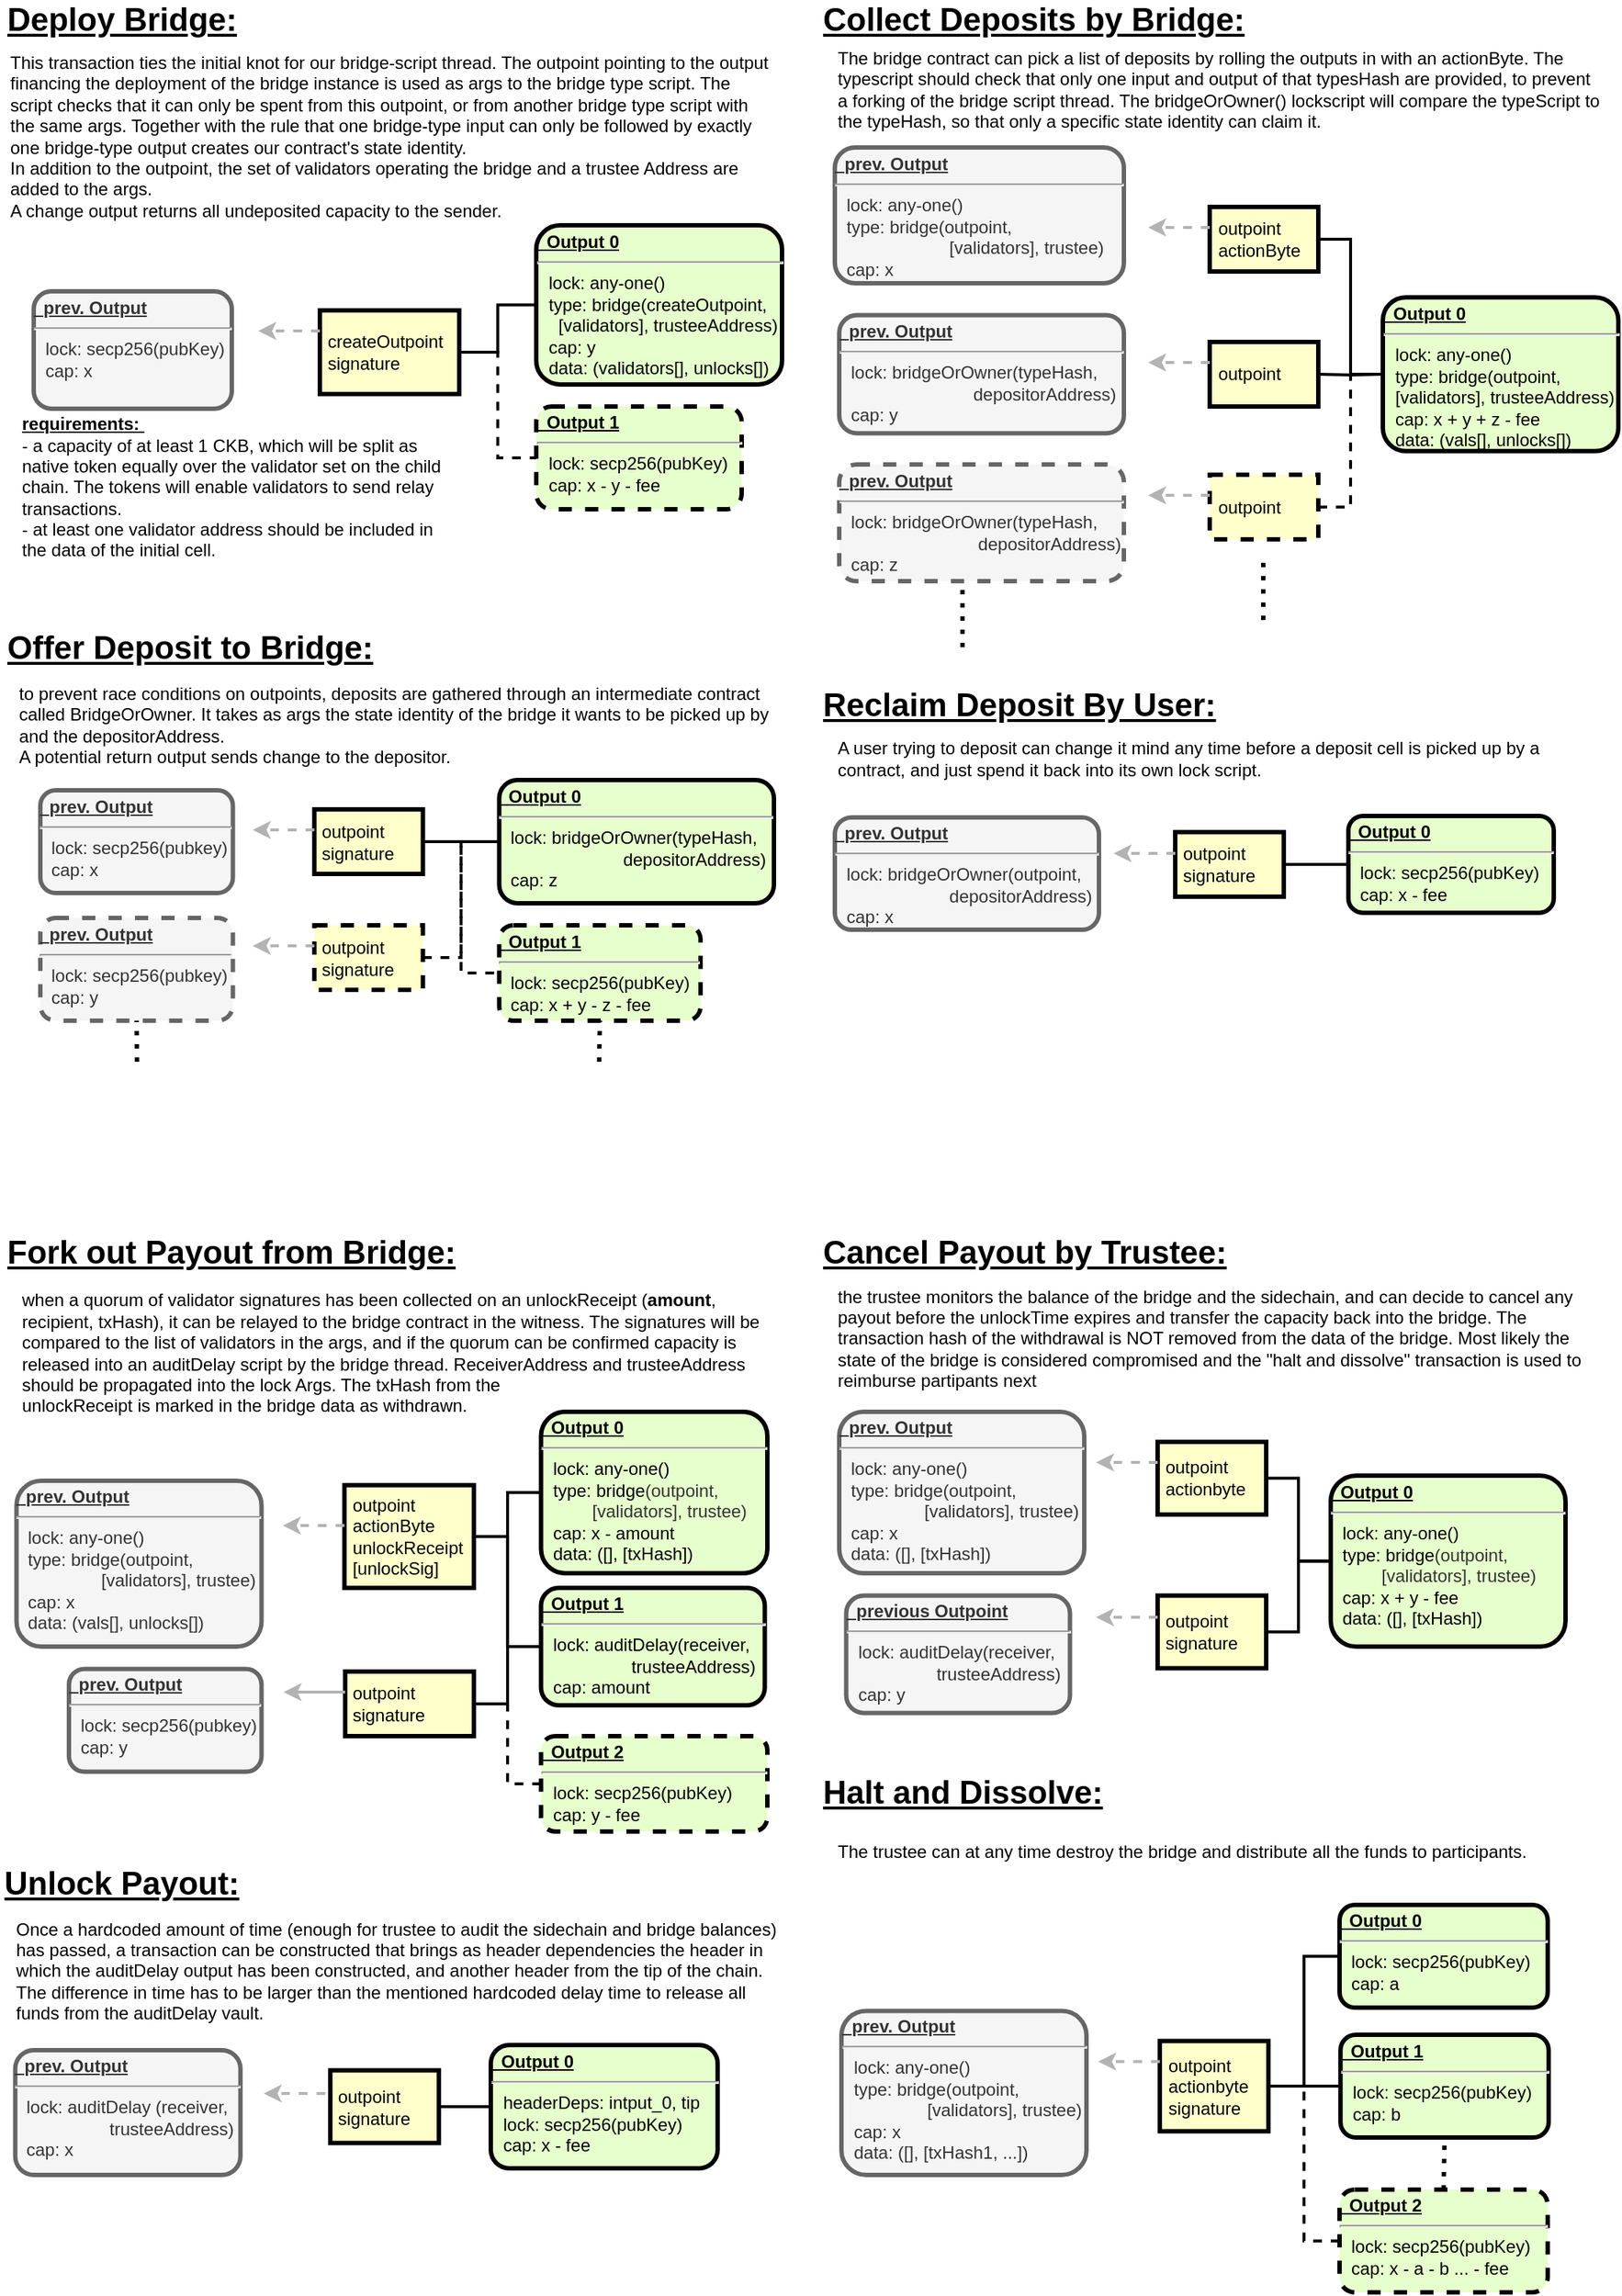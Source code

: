 <mxfile version="13.6.9" type="device"><diagram name="Page-1" id="c7558073-3199-34d8-9f00-42111426c3f3"><mxGraphModel dx="946" dy="562" grid="1" gridSize="10" guides="1" tooltips="1" connect="1" arrows="1" fold="1" page="1" pageScale="1" pageWidth="1169" pageHeight="827" background="#ffffff" math="0" shadow="0"><root><mxCell id="0"/><mxCell id="1" parent="0"/><mxCell id="2" value="&lt;p style=&quot;margin: 4px 0px 0px ; text-decoration: underline&quot;&gt;&lt;strong&gt;&amp;nbsp; Output 0&lt;br&gt;&lt;/strong&gt;&lt;/p&gt;&lt;hr&gt;&lt;p style=&quot;margin: 0px ; margin-left: 8px&quot;&gt;&lt;span style=&quot;font-weight: normal&quot;&gt;lock: any-one()&lt;br&gt;type: bridge(createOutpoint,&amp;nbsp;&lt;br&gt;&amp;nbsp; [validators], trusteeAddress)&lt;/span&gt;&lt;/p&gt;&lt;p style=&quot;margin: 0px ; margin-left: 8px&quot;&gt;&lt;span style=&quot;font-weight: normal&quot;&gt;cap: y&lt;br&gt;data: (validators[], unlocks[])&lt;/span&gt;&lt;/p&gt;" style="verticalAlign=middle;align=left;overflow=fill;fontSize=12;fontFamily=Helvetica;html=1;rounded=1;fontStyle=1;strokeWidth=3;fillColor=#E6FFCC" parent="1" vertex="1"><mxGeometry x="402.5" y="211.5" width="167.5" height="108.5" as="geometry"/></mxCell><mxCell id="3" value=" createOutpoint&#10; signature" style="whiteSpace=wrap;align=left;verticalAlign=middle;fontStyle=0;strokeWidth=3;fillColor=#FFFFCC" parent="1" vertex="1"><mxGeometry x="255" y="269.5" width="95" height="57" as="geometry"/></mxCell><mxCell id="6" value="&lt;p style=&quot;margin: 4px 0px 0px ; text-decoration: underline&quot;&gt;&lt;strong&gt;&amp;nbsp; prev. Output&lt;br&gt;&lt;/strong&gt;&lt;/p&gt;&lt;hr&gt;&lt;p style=&quot;margin: 0px ; margin-left: 8px&quot;&gt;&lt;span style=&quot;font-weight: normal&quot;&gt;lock: secp256(pubKey)&lt;br&gt;cap: x&lt;/span&gt;&lt;/p&gt;&lt;p style=&quot;margin: 0px ; margin-left: 8px&quot;&gt;&lt;br&gt;&lt;/p&gt;" style="verticalAlign=middle;align=left;overflow=fill;fontSize=12;fontFamily=Helvetica;html=1;rounded=1;fontStyle=1;strokeWidth=3;fillColor=#f5f5f5;strokeColor=#666666;fontColor=#333333;" parent="1" vertex="1"><mxGeometry x="60" y="256.5" width="135" height="80" as="geometry"/></mxCell><mxCell id="36" value="" style="edgeStyle=orthogonalEdgeStyle;strokeWidth=2;entryX=0;entryY=0.5;entryDx=0;entryDy=0;endArrow=none;endFill=0;rounded=0;exitX=1;exitY=0.5;exitDx=0;exitDy=0;" parent="1" source="3" target="2" edge="1"><mxGeometry width="100" height="100" relative="1" as="geometry"><mxPoint x="329" y="291.5" as="sourcePoint"/><mxPoint x="193" y="286.5" as="targetPoint"/></mxGeometry></mxCell><mxCell id="59" value="" style="edgeStyle=elbowEdgeStyle;elbow=horizontal;strokeWidth=2;exitX=0;exitY=0.5;exitDx=0;exitDy=0;dashed=1;strokeColor=#B3B3B3;" parent="1" edge="1"><mxGeometry width="100" height="100" relative="1" as="geometry"><mxPoint x="255" y="283.5" as="sourcePoint"/><mxPoint x="213" y="283.5" as="targetPoint"/><Array as="points"/></mxGeometry></mxCell><mxCell id="pe0Wf6HG9KtEQAq0Mvvo-97" value="&lt;p style=&quot;margin: 4px 0px 0px ; text-decoration: underline&quot;&gt;&lt;strong&gt;&amp;nbsp; Output 1&lt;br&gt;&lt;/strong&gt;&lt;/p&gt;&lt;hr&gt;&lt;p style=&quot;margin: 0px ; margin-left: 8px&quot;&gt;&lt;span style=&quot;font-weight: normal&quot;&gt;lock: secp256(pubKey)&lt;br&gt;cap: x - y - fee&lt;/span&gt;&lt;/p&gt;" style="verticalAlign=middle;align=left;overflow=fill;fontSize=12;fontFamily=Helvetica;html=1;rounded=1;fontStyle=1;strokeWidth=3;fillColor=#E6FFCC;dashed=1;" parent="1" vertex="1"><mxGeometry x="402.5" y="335" width="140" height="70" as="geometry"/></mxCell><mxCell id="pe0Wf6HG9KtEQAq0Mvvo-98" value="" style="edgeStyle=orthogonalEdgeStyle;strokeWidth=2;exitX=1;exitY=0.5;exitDx=0;exitDy=0;entryX=0;entryY=0.5;entryDx=0;entryDy=0;endArrow=none;endFill=0;rounded=0;dashed=1;" parent="1" source="3" target="pe0Wf6HG9KtEQAq0Mvvo-97" edge="1"><mxGeometry width="100" height="100" relative="1" as="geometry"><mxPoint x="323" y="246.5" as="sourcePoint"/><mxPoint x="396.5" y="261.5" as="targetPoint"/></mxGeometry></mxCell><mxCell id="pe0Wf6HG9KtEQAq0Mvvo-99" value="&lt;font style=&quot;font-size: 22px&quot;&gt;&lt;b&gt;&lt;u&gt;Deploy Bridge:&lt;/u&gt;&lt;/b&gt;&lt;/font&gt;" style="text;html=1;strokeColor=none;fillColor=none;align=left;verticalAlign=middle;whiteSpace=wrap;rounded=0;dashed=1;" parent="1" vertex="1"><mxGeometry x="40" y="61.5" width="256" height="20" as="geometry"/></mxCell><mxCell id="pe0Wf6HG9KtEQAq0Mvvo-100" value="&lt;p style=&quot;margin: 4px 0px 0px ; text-decoration: underline&quot;&gt;&lt;strong&gt;&amp;nbsp; Output 0&lt;br&gt;&lt;/strong&gt;&lt;/p&gt;&lt;hr&gt;&lt;p style=&quot;margin: 0px ; margin-left: 8px&quot;&gt;&lt;span style=&quot;font-weight: normal&quot;&gt;lock: bridgeOrOwner(typeHash,&lt;/span&gt;&lt;/p&gt;&lt;p style=&quot;margin: 0px ; margin-left: 8px&quot;&gt;&lt;span style=&quot;font-weight: normal&quot;&gt;&amp;nbsp; &amp;nbsp; &amp;nbsp; &amp;nbsp; &amp;nbsp; &amp;nbsp; &amp;nbsp; &amp;nbsp; &amp;nbsp; &amp;nbsp; &amp;nbsp; &amp;nbsp;&lt;/span&gt;&lt;span style=&quot;font-weight: 400&quot;&gt;depositorAddress&lt;/span&gt;&lt;span style=&quot;font-weight: normal&quot;&gt;)&lt;/span&gt;&lt;br&gt;&lt;span style=&quot;font-weight: normal&quot;&gt;cap: z&lt;/span&gt;&lt;/p&gt;" style="verticalAlign=middle;align=left;overflow=fill;fontSize=12;fontFamily=Helvetica;html=1;rounded=1;fontStyle=1;strokeWidth=3;fillColor=#E6FFCC" parent="1" vertex="1"><mxGeometry x="377.24" y="589.5" width="187.25" height="84" as="geometry"/></mxCell><mxCell id="pe0Wf6HG9KtEQAq0Mvvo-101" value=" outpoint&#10; signature" style="whiteSpace=wrap;align=left;verticalAlign=middle;fontStyle=0;strokeWidth=3;fillColor=#FFFFCC" parent="1" vertex="1"><mxGeometry x="251.25" y="609.5" width="74" height="44" as="geometry"/></mxCell><mxCell id="pe0Wf6HG9KtEQAq0Mvvo-102" value="&lt;p style=&quot;margin: 4px 0px 0px ; text-decoration: underline&quot;&gt;&lt;strong&gt;&amp;nbsp; prev. Output&lt;br&gt;&lt;/strong&gt;&lt;/p&gt;&lt;hr&gt;&lt;p style=&quot;margin: 0px ; margin-left: 8px&quot;&gt;&lt;span style=&quot;font-weight: normal&quot;&gt;lock: secp256(pubkey)&lt;br&gt;cap: x&lt;/span&gt;&lt;/p&gt;&lt;p style=&quot;margin: 0px ; margin-left: 8px&quot;&gt;&lt;br&gt;&lt;/p&gt;" style="verticalAlign=middle;align=left;overflow=fill;fontSize=12;fontFamily=Helvetica;html=1;rounded=1;fontStyle=1;strokeWidth=3;fillColor=#f5f5f5;strokeColor=#666666;fontColor=#333333;" parent="1" vertex="1"><mxGeometry x="64.49" y="596.5" width="131.25" height="70" as="geometry"/></mxCell><mxCell id="pe0Wf6HG9KtEQAq0Mvvo-103" value="" style="edgeStyle=orthogonalEdgeStyle;strokeWidth=2;entryX=0;entryY=0.5;entryDx=0;entryDy=0;endArrow=none;endFill=0;rounded=0;exitX=1;exitY=0.5;exitDx=0;exitDy=0;" parent="1" source="pe0Wf6HG9KtEQAq0Mvvo-101" target="pe0Wf6HG9KtEQAq0Mvvo-100" edge="1"><mxGeometry width="100" height="100" relative="1" as="geometry"><mxPoint x="325.25" y="666.5" as="sourcePoint"/><mxPoint x="189.25" y="661.5" as="targetPoint"/></mxGeometry></mxCell><mxCell id="pe0Wf6HG9KtEQAq0Mvvo-104" value="" style="edgeStyle=elbowEdgeStyle;elbow=horizontal;strokeWidth=2;exitX=0;exitY=0.5;exitDx=0;exitDy=0;dashed=1;strokeColor=#B3B3B3;" parent="1" edge="1"><mxGeometry width="100" height="100" relative="1" as="geometry"><mxPoint x="251.25" y="623.5" as="sourcePoint"/><mxPoint x="209.25" y="623.5" as="targetPoint"/><Array as="points"/></mxGeometry></mxCell><mxCell id="pe0Wf6HG9KtEQAq0Mvvo-105" value="&lt;p style=&quot;margin: 4px 0px 0px ; text-decoration: underline&quot;&gt;&lt;strong&gt;&amp;nbsp; Output 1&lt;br&gt;&lt;/strong&gt;&lt;/p&gt;&lt;hr&gt;&lt;p style=&quot;margin: 0px ; margin-left: 8px&quot;&gt;&lt;span style=&quot;font-weight: normal&quot;&gt;lock: secp256(pubKey)&lt;br&gt;cap: x + y - z - fee&lt;/span&gt;&lt;/p&gt;" style="verticalAlign=middle;align=left;overflow=fill;fontSize=12;fontFamily=Helvetica;html=1;rounded=1;fontStyle=1;strokeWidth=3;fillColor=#E6FFCC;dashed=1;" parent="1" vertex="1"><mxGeometry x="377.24" y="688.5" width="137.25" height="65" as="geometry"/></mxCell><mxCell id="pe0Wf6HG9KtEQAq0Mvvo-106" value="" style="edgeStyle=orthogonalEdgeStyle;strokeWidth=2;exitX=1;exitY=0.5;exitDx=0;exitDy=0;entryX=0;entryY=0.5;entryDx=0;entryDy=0;endArrow=none;endFill=0;rounded=0;dashed=1;" parent="1" source="pe0Wf6HG9KtEQAq0Mvvo-101" target="pe0Wf6HG9KtEQAq0Mvvo-105" edge="1"><mxGeometry width="100" height="100" relative="1" as="geometry"><mxPoint x="319.25" y="621.5" as="sourcePoint"/><mxPoint x="392.75" y="636.5" as="targetPoint"/></mxGeometry></mxCell><mxCell id="pe0Wf6HG9KtEQAq0Mvvo-107" value="&lt;font style=&quot;font-size: 22px&quot;&gt;&lt;b&gt;&lt;u&gt;Offer Deposit to Bridge:&lt;/u&gt;&lt;/b&gt;&lt;/font&gt;" style="text;html=1;strokeColor=none;fillColor=none;align=left;verticalAlign=middle;whiteSpace=wrap;rounded=0;dashed=1;" parent="1" vertex="1"><mxGeometry x="40" y="490" width="256.5" height="20" as="geometry"/></mxCell><mxCell id="pe0Wf6HG9KtEQAq0Mvvo-108" value="&lt;p style=&quot;margin: 4px 0px 0px ; text-decoration: underline&quot;&gt;&lt;strong&gt;&amp;nbsp; Output 0&lt;br&gt;&lt;/strong&gt;&lt;/p&gt;&lt;hr&gt;&lt;p style=&quot;margin: 0px ; margin-left: 8px&quot;&gt;&lt;span style=&quot;font-weight: 400&quot;&gt;lock: any-one()&lt;br&gt;&lt;/span&gt;&lt;span style=&quot;font-weight: normal&quot;&gt;type: bridge&lt;/span&gt;&lt;span style=&quot;font-weight: 400&quot;&gt;(outpoint, &lt;br&gt;[validators], trusteeAddress)&lt;/span&gt;&lt;span style=&quot;font-weight: normal&quot;&gt;&lt;br&gt;cap: x + y + z - fee&lt;br&gt;data: (vals[], unlocks[])&lt;/span&gt;&lt;/p&gt;" style="verticalAlign=middle;align=left;overflow=fill;fontSize=12;fontFamily=Helvetica;html=1;rounded=1;fontStyle=1;strokeWidth=3;fillColor=#E6FFCC" parent="1" vertex="1"><mxGeometry x="979.5" y="260.63" width="160.5" height="104.75" as="geometry"/></mxCell><mxCell id="pe0Wf6HG9KtEQAq0Mvvo-109" value=" outpoint" style="whiteSpace=wrap;align=left;verticalAlign=middle;fontStyle=0;strokeWidth=3;fillColor=#FFFFCC" parent="1" vertex="1"><mxGeometry x="861.5" y="291" width="74" height="44" as="geometry"/></mxCell><mxCell id="pe0Wf6HG9KtEQAq0Mvvo-110" value="&lt;p style=&quot;margin: 4px 0px 0px ; text-decoration: underline&quot;&gt;&lt;strong&gt;&amp;nbsp; prev. Output&lt;/strong&gt;&lt;strong&gt;&lt;br&gt;&lt;/strong&gt;&lt;/p&gt;&lt;hr&gt;&lt;p style=&quot;margin: 0px ; margin-left: 8px&quot;&gt;&lt;span style=&quot;font-weight: normal&quot;&gt;lock: bridgeOrOwner(typeHash, &lt;br&gt;&amp;nbsp; &amp;nbsp; &amp;nbsp; &amp;nbsp; &amp;nbsp; &amp;nbsp; &amp;nbsp; &amp;nbsp; &amp;nbsp; &amp;nbsp; &amp;nbsp; &amp;nbsp; &amp;nbsp;depositorAddress)&lt;br&gt;cap: y&lt;/span&gt;&lt;/p&gt;&lt;p style=&quot;margin: 0px ; margin-left: 8px&quot;&gt;&lt;br&gt;&lt;/p&gt;" style="verticalAlign=middle;align=left;overflow=fill;fontSize=12;fontFamily=Helvetica;html=1;rounded=1;fontStyle=1;strokeWidth=3;fillColor=#f5f5f5;strokeColor=#666666;fontColor=#333333;" parent="1" vertex="1"><mxGeometry x="609" y="272.75" width="194" height="80.5" as="geometry"/></mxCell><mxCell id="pe0Wf6HG9KtEQAq0Mvvo-111" value="" style="edgeStyle=orthogonalEdgeStyle;strokeWidth=2;entryX=0;entryY=0.5;entryDx=0;entryDy=0;endArrow=none;endFill=0;rounded=0;" parent="1" target="pe0Wf6HG9KtEQAq0Mvvo-108" edge="1"><mxGeometry width="100" height="100" relative="1" as="geometry"><mxPoint x="935.5" y="313" as="sourcePoint"/><mxPoint x="799.5" y="308" as="targetPoint"/></mxGeometry></mxCell><mxCell id="pe0Wf6HG9KtEQAq0Mvvo-112" value="" style="edgeStyle=elbowEdgeStyle;elbow=horizontal;strokeWidth=2;exitX=0;exitY=0.5;exitDx=0;exitDy=0;dashed=1;strokeColor=#B3B3B3;" parent="1" edge="1"><mxGeometry width="100" height="100" relative="1" as="geometry"><mxPoint x="861.5" y="305" as="sourcePoint"/><mxPoint x="819.5" y="305" as="targetPoint"/><Array as="points"/></mxGeometry></mxCell><mxCell id="pe0Wf6HG9KtEQAq0Mvvo-114" value="" style="edgeStyle=orthogonalEdgeStyle;strokeWidth=2;exitX=1;exitY=0.5;exitDx=0;exitDy=0;entryX=0;entryY=0.5;entryDx=0;entryDy=0;endArrow=none;endFill=0;rounded=0;dashed=1;" parent="1" source="pe0Wf6HG9KtEQAq0Mvvo-117" target="pe0Wf6HG9KtEQAq0Mvvo-108" edge="1"><mxGeometry width="100" height="100" relative="1" as="geometry"><mxPoint x="929.5" y="268" as="sourcePoint"/><mxPoint x="993" y="363" as="targetPoint"/></mxGeometry></mxCell><mxCell id="pe0Wf6HG9KtEQAq0Mvvo-115" value="&lt;font style=&quot;font-size: 22px&quot;&gt;&lt;b&gt;&lt;u&gt;Collect Deposits by Bridge:&lt;/u&gt;&lt;/b&gt;&lt;/font&gt;" style="text;html=1;strokeColor=none;fillColor=none;align=left;verticalAlign=middle;whiteSpace=wrap;rounded=0;dashed=1;" parent="1" vertex="1"><mxGeometry x="596" y="61.5" width="320" height="20" as="geometry"/></mxCell><mxCell id="pe0Wf6HG9KtEQAq0Mvvo-116" value="&lt;p style=&quot;margin: 4px 0px 0px ; text-decoration: underline&quot;&gt;&lt;strong&gt;&amp;nbsp; prev. Output&lt;br&gt;&lt;/strong&gt;&lt;/p&gt;&lt;hr&gt;&lt;p style=&quot;margin: 0px ; margin-left: 8px&quot;&gt;&lt;span style=&quot;font-weight: normal&quot;&gt;lock: bridgeOrOwner(typeHash,&lt;br&gt;&amp;nbsp; &amp;nbsp; &amp;nbsp; &amp;nbsp; &amp;nbsp; &amp;nbsp; &amp;nbsp; &amp;nbsp; &amp;nbsp; &amp;nbsp; &amp;nbsp; &amp;nbsp; &amp;nbsp; depositorAddress)&lt;br&gt;cap: z&lt;/span&gt;&lt;/p&gt;&lt;p style=&quot;margin: 0px ; margin-left: 8px&quot;&gt;&lt;br&gt;&lt;/p&gt;" style="verticalAlign=middle;align=left;overflow=fill;fontSize=12;fontFamily=Helvetica;html=1;rounded=1;fontStyle=1;strokeWidth=3;fillColor=#f5f5f5;strokeColor=#666666;fontColor=#333333;dashed=1;" parent="1" vertex="1"><mxGeometry x="609" y="374.5" width="194" height="79.5" as="geometry"/></mxCell><mxCell id="pe0Wf6HG9KtEQAq0Mvvo-117" value=" outpoint" style="whiteSpace=wrap;align=left;verticalAlign=middle;fontStyle=0;strokeWidth=3;fillColor=#FFFFCC;dashed=1;" parent="1" vertex="1"><mxGeometry x="861.5" y="381.5" width="74" height="44" as="geometry"/></mxCell><mxCell id="pe0Wf6HG9KtEQAq0Mvvo-118" value="" style="edgeStyle=elbowEdgeStyle;elbow=horizontal;strokeWidth=2;exitX=0;exitY=0.5;exitDx=0;exitDy=0;dashed=1;strokeColor=#B3B3B3;" parent="1" edge="1"><mxGeometry width="100" height="100" relative="1" as="geometry"><mxPoint x="861.5" y="395.5" as="sourcePoint"/><mxPoint x="819.5" y="395.5" as="targetPoint"/><Array as="points"/></mxGeometry></mxCell><mxCell id="pe0Wf6HG9KtEQAq0Mvvo-119" value="" style="endArrow=none;dashed=1;html=1;strokeColor=#000000;dashPattern=1 2;strokeWidth=3;" parent="1" edge="1"><mxGeometry width="50" height="50" relative="1" as="geometry"><mxPoint x="693" y="460" as="sourcePoint"/><mxPoint x="693" y="500" as="targetPoint"/></mxGeometry></mxCell><mxCell id="pe0Wf6HG9KtEQAq0Mvvo-120" value="" style="endArrow=none;dashed=1;html=1;strokeColor=#000000;dashPattern=1 2;strokeWidth=3;" parent="1" edge="1"><mxGeometry width="50" height="50" relative="1" as="geometry"><mxPoint x="898" y="441.5" as="sourcePoint"/><mxPoint x="898" y="481.5" as="targetPoint"/></mxGeometry></mxCell><mxCell id="pe0Wf6HG9KtEQAq0Mvvo-121" value="&lt;p style=&quot;margin: 4px 0px 0px ; text-decoration: underline&quot;&gt;&lt;strong&gt;&amp;nbsp; Output 0&lt;br&gt;&lt;/strong&gt;&lt;/p&gt;&lt;hr&gt;&lt;p style=&quot;margin: 0px ; margin-left: 8px&quot;&gt;&lt;span style=&quot;font-weight: 400&quot;&gt;lock: any-one()&lt;br&gt;&lt;/span&gt;&lt;span style=&quot;font-weight: normal&quot;&gt;type: bridge&lt;/span&gt;&lt;span style=&quot;color: rgb(51 , 51 , 51) ; font-weight: 400&quot;&gt;(outpoint,&lt;br&gt;&amp;nbsp; &amp;nbsp; &amp;nbsp; &amp;nbsp; [validators], trustee)&lt;/span&gt;&lt;span style=&quot;font-weight: normal&quot;&gt;&lt;br&gt;cap: x - amount&lt;br&gt;data: ([], [txHash])&lt;/span&gt;&lt;/p&gt;" style="verticalAlign=middle;align=left;overflow=fill;fontSize=12;fontFamily=Helvetica;html=1;rounded=1;fontStyle=1;strokeWidth=3;fillColor=#E6FFCC" parent="1" vertex="1"><mxGeometry x="405.75" y="1020" width="154.25" height="110" as="geometry"/></mxCell><mxCell id="pe0Wf6HG9KtEQAq0Mvvo-122" value=" outpoint&#10; actionByte&#10; unlockReceipt&#10; [unlockSig]" style="whiteSpace=wrap;align=left;verticalAlign=middle;fontStyle=0;strokeWidth=3;fillColor=#FFFFCC" parent="1" vertex="1"><mxGeometry x="271.75" y="1070" width="88.25" height="70" as="geometry"/></mxCell><mxCell id="pe0Wf6HG9KtEQAq0Mvvo-124" value="" style="edgeStyle=orthogonalEdgeStyle;strokeWidth=2;entryX=0;entryY=0.5;entryDx=0;entryDy=0;endArrow=none;endFill=0;rounded=0;exitX=1;exitY=0.5;exitDx=0;exitDy=0;" parent="1" source="kE3c7LtbKAelAo4H2OEU-123" target="pe0Wf6HG9KtEQAq0Mvvo-121" edge="1"><mxGeometry width="100" height="100" relative="1" as="geometry"><mxPoint x="361.75" y="1087.5" as="sourcePoint"/><mxPoint x="225.75" y="1082.5" as="targetPoint"/></mxGeometry></mxCell><mxCell id="pe0Wf6HG9KtEQAq0Mvvo-125" value="" style="edgeStyle=elbowEdgeStyle;elbow=horizontal;strokeWidth=2;exitX=0;exitY=0.5;exitDx=0;exitDy=0;dashed=1;strokeColor=#B3B3B3;" parent="1" edge="1"><mxGeometry width="100" height="100" relative="1" as="geometry"><mxPoint x="271.75" y="1097.5" as="sourcePoint"/><mxPoint x="229.75" y="1097.5" as="targetPoint"/><Array as="points"/></mxGeometry></mxCell><mxCell id="pe0Wf6HG9KtEQAq0Mvvo-126" value="" style="edgeStyle=orthogonalEdgeStyle;strokeWidth=2;exitX=0;exitY=0.5;exitDx=0;exitDy=0;entryX=1;entryY=0.5;entryDx=0;entryDy=0;endArrow=none;endFill=0;rounded=0;" parent="1" source="pe0Wf6HG9KtEQAq0Mvvo-133" target="pe0Wf6HG9KtEQAq0Mvvo-122" edge="1"><mxGeometry width="100" height="100" relative="1" as="geometry"><mxPoint x="361.75" y="1178" as="sourcePoint"/><mxPoint x="419.25" y="1137.5" as="targetPoint"/></mxGeometry></mxCell><mxCell id="pe0Wf6HG9KtEQAq0Mvvo-127" value="&lt;font style=&quot;font-size: 22px&quot;&gt;&lt;b&gt;&lt;u&gt;Fork out Payout from Bridge:&lt;/u&gt;&lt;/b&gt;&lt;/font&gt;" style="text;html=1;strokeColor=none;fillColor=none;align=left;verticalAlign=middle;whiteSpace=wrap;rounded=0;dashed=1;" parent="1" vertex="1"><mxGeometry x="40.0" y="902" width="316" height="20" as="geometry"/></mxCell><mxCell id="pe0Wf6HG9KtEQAq0Mvvo-133" value="&lt;p style=&quot;margin: 4px 0px 0px ; text-decoration: underline&quot;&gt;&lt;strong&gt;&amp;nbsp; Output 1&lt;br&gt;&lt;/strong&gt;&lt;/p&gt;&lt;hr&gt;&lt;p style=&quot;margin: 0px ; margin-left: 8px&quot;&gt;&lt;span style=&quot;font-weight: 400&quot;&gt;lock: auditDelay(receiver,&lt;br&gt;&amp;nbsp; &amp;nbsp; &amp;nbsp; &amp;nbsp; &amp;nbsp; &amp;nbsp; &amp;nbsp; &amp;nbsp; trusteeAddress)&lt;/span&gt;&lt;span style=&quot;font-weight: normal&quot;&gt;&lt;br&gt;cap: amount&lt;/span&gt;&lt;/p&gt;" style="verticalAlign=middle;align=left;overflow=fill;fontSize=12;fontFamily=Helvetica;html=1;rounded=1;fontStyle=1;strokeWidth=3;fillColor=#E6FFCC" parent="1" vertex="1"><mxGeometry x="405.75" y="1140" width="152.5" height="80" as="geometry"/></mxCell><mxCell id="pe0Wf6HG9KtEQAq0Mvvo-134" value="&lt;p style=&quot;margin: 4px 0px 0px ; text-decoration: underline&quot;&gt;&lt;strong&gt;&amp;nbsp; Output 0&lt;br&gt;&lt;/strong&gt;&lt;/p&gt;&lt;hr&gt;&lt;p style=&quot;margin: 0px ; margin-left: 8px&quot;&gt;&lt;span style=&quot;font-weight: 400&quot;&gt;lock: secp256(pubKey)&lt;/span&gt;&lt;span style=&quot;font-weight: normal&quot;&gt;&lt;br&gt;cap: x - fee&lt;/span&gt;&lt;/p&gt;" style="verticalAlign=middle;align=left;overflow=fill;fontSize=12;fontFamily=Helvetica;html=1;rounded=1;fontStyle=1;strokeWidth=3;fillColor=#E6FFCC" parent="1" vertex="1"><mxGeometry x="956" y="614" width="140" height="66" as="geometry"/></mxCell><mxCell id="pe0Wf6HG9KtEQAq0Mvvo-135" value=" outpoint&#10; signature" style="whiteSpace=wrap;align=left;verticalAlign=middle;fontStyle=0;strokeWidth=3;fillColor=#FFFFCC" parent="1" vertex="1"><mxGeometry x="838" y="625" width="74" height="44" as="geometry"/></mxCell><mxCell id="pe0Wf6HG9KtEQAq0Mvvo-136" value="&lt;p style=&quot;margin: 4px 0px 0px ; text-decoration: underline&quot;&gt;&lt;strong&gt;&amp;nbsp; prev. Output&lt;br&gt;&lt;/strong&gt;&lt;/p&gt;&lt;hr&gt;&lt;p style=&quot;margin: 0px ; margin-left: 8px&quot;&gt;&lt;span style=&quot;font-weight: normal&quot;&gt;lock: bridgeOrOwner(outpoint,&lt;/span&gt;&lt;/p&gt;&lt;p style=&quot;margin: 0px ; margin-left: 8px&quot;&gt;&lt;span style=&quot;font-weight: normal&quot;&gt;&amp;nbsp; &amp;nbsp; &amp;nbsp; &amp;nbsp; &amp;nbsp; &amp;nbsp; &amp;nbsp; &amp;nbsp; &amp;nbsp; &amp;nbsp; &amp;nbsp;depositorAddress)&lt;br&gt;cap: x&lt;/span&gt;&lt;/p&gt;&lt;p style=&quot;margin: 0px ; margin-left: 8px&quot;&gt;&lt;br&gt;&lt;/p&gt;" style="verticalAlign=middle;align=left;overflow=fill;fontSize=12;fontFamily=Helvetica;html=1;rounded=1;fontStyle=1;strokeWidth=3;fillColor=#f5f5f5;strokeColor=#666666;fontColor=#333333;" parent="1" vertex="1"><mxGeometry x="606" y="615" width="180" height="76.5" as="geometry"/></mxCell><mxCell id="pe0Wf6HG9KtEQAq0Mvvo-137" value="" style="edgeStyle=orthogonalEdgeStyle;strokeWidth=2;entryX=0;entryY=0.5;entryDx=0;entryDy=0;endArrow=none;endFill=0;rounded=0;exitX=1;exitY=0.5;exitDx=0;exitDy=0;" parent="1" source="pe0Wf6HG9KtEQAq0Mvvo-135" target="pe0Wf6HG9KtEQAq0Mvvo-134" edge="1"><mxGeometry width="100" height="100" relative="1" as="geometry"><mxPoint x="912" y="647.5" as="sourcePoint"/><mxPoint x="776" y="642.5" as="targetPoint"/></mxGeometry></mxCell><mxCell id="pe0Wf6HG9KtEQAq0Mvvo-138" value="" style="edgeStyle=elbowEdgeStyle;elbow=horizontal;strokeWidth=2;exitX=0;exitY=0.5;exitDx=0;exitDy=0;dashed=1;strokeColor=#B3B3B3;" parent="1" edge="1"><mxGeometry width="100" height="100" relative="1" as="geometry"><mxPoint x="838" y="639.5" as="sourcePoint"/><mxPoint x="796" y="639.5" as="targetPoint"/><Array as="points"/></mxGeometry></mxCell><mxCell id="pe0Wf6HG9KtEQAq0Mvvo-140" value="&lt;font style=&quot;font-size: 22px&quot;&gt;&lt;b&gt;&lt;u&gt;Reclaim Deposit By User:&lt;/u&gt;&lt;/b&gt;&lt;/font&gt;" style="text;html=1;strokeColor=none;fillColor=none;align=left;verticalAlign=middle;whiteSpace=wrap;rounded=0;dashed=1;" parent="1" vertex="1"><mxGeometry x="596" y="528.5" width="280" height="20" as="geometry"/></mxCell><mxCell id="pe0Wf6HG9KtEQAq0Mvvo-146" value="&lt;p style=&quot;margin: 4px 0px 0px ; text-decoration: underline&quot;&gt;&lt;strong&gt;&amp;nbsp; Output 0&lt;br&gt;&lt;/strong&gt;&lt;/p&gt;&lt;hr&gt;&lt;p style=&quot;margin: 0px ; margin-left: 8px&quot;&gt;&lt;span style=&quot;font-weight: 400&quot;&gt;headerDeps: intput_0, tip&lt;/span&gt;&lt;span style=&quot;font-weight: 400&quot;&gt;&lt;br&gt;lock: secp256(pubKey)&lt;/span&gt;&lt;span style=&quot;font-weight: normal&quot;&gt;&lt;br&gt;cap: x - fee&lt;/span&gt;&lt;/p&gt;" style="verticalAlign=middle;align=left;overflow=fill;fontSize=12;fontFamily=Helvetica;html=1;rounded=1;fontStyle=1;strokeWidth=3;fillColor=#E6FFCC" parent="1" vertex="1"><mxGeometry x="371.51" y="1451.5" width="154.62" height="84" as="geometry"/></mxCell><mxCell id="pe0Wf6HG9KtEQAq0Mvvo-147" value=" outpoint&#10; signature" style="whiteSpace=wrap;align=left;verticalAlign=middle;fontStyle=0;strokeWidth=3;fillColor=#FFFFCC" parent="1" vertex="1"><mxGeometry x="262.13" y="1468.75" width="74" height="49.5" as="geometry"/></mxCell><mxCell id="pe0Wf6HG9KtEQAq0Mvvo-148" value="&lt;p style=&quot;margin: 4px 0px 0px ; text-decoration: underline&quot;&gt;&lt;strong&gt;&amp;nbsp; prev. Output&lt;br&gt;&lt;/strong&gt;&lt;/p&gt;&lt;hr&gt;&lt;p style=&quot;margin: 0px ; margin-left: 8px&quot;&gt;&lt;span style=&quot;font-weight: normal&quot;&gt;lock: auditDelay (receiver, &lt;br&gt;&amp;nbsp; &amp;nbsp; &amp;nbsp; &amp;nbsp; &amp;nbsp; &amp;nbsp; &amp;nbsp; &amp;nbsp; &amp;nbsp;trusteeAddress)&lt;br&gt;cap: x&lt;/span&gt;&lt;/p&gt;&lt;p style=&quot;margin: 0px ; margin-left: 8px&quot;&gt;&lt;br&gt;&lt;/p&gt;" style="verticalAlign=middle;align=left;overflow=fill;fontSize=12;fontFamily=Helvetica;html=1;rounded=1;fontStyle=1;strokeWidth=3;fillColor=#f5f5f5;strokeColor=#666666;fontColor=#333333;" parent="1" vertex="1"><mxGeometry x="47.38" y="1455" width="153.5" height="85" as="geometry"/></mxCell><mxCell id="pe0Wf6HG9KtEQAq0Mvvo-149" value="" style="edgeStyle=orthogonalEdgeStyle;strokeWidth=2;entryX=0;entryY=0.5;entryDx=0;entryDy=0;endArrow=none;endFill=0;rounded=0;exitX=1;exitY=0.5;exitDx=0;exitDy=0;" parent="1" source="pe0Wf6HG9KtEQAq0Mvvo-147" target="pe0Wf6HG9KtEQAq0Mvvo-146" edge="1"><mxGeometry width="100" height="100" relative="1" as="geometry"><mxPoint x="332.76" y="1468.75" as="sourcePoint"/><mxPoint x="196.76" y="1463.75" as="targetPoint"/></mxGeometry></mxCell><mxCell id="pe0Wf6HG9KtEQAq0Mvvo-150" value="" style="edgeStyle=elbowEdgeStyle;elbow=horizontal;strokeWidth=2;exitX=0;exitY=0.5;exitDx=0;exitDy=0;dashed=1;strokeColor=#B3B3B3;" parent="1" edge="1"><mxGeometry width="100" height="100" relative="1" as="geometry"><mxPoint x="258.76" y="1484.5" as="sourcePoint"/><mxPoint x="216.76" y="1484.5" as="targetPoint"/><Array as="points"/></mxGeometry></mxCell><mxCell id="pe0Wf6HG9KtEQAq0Mvvo-152" value="&lt;font style=&quot;font-size: 22px&quot;&gt;&lt;b&gt;&lt;u&gt;Unlock Payout:&lt;/u&gt;&lt;/b&gt;&lt;/font&gt;" style="text;html=1;strokeColor=none;fillColor=none;align=left;verticalAlign=middle;whiteSpace=wrap;rounded=0;dashed=1;" parent="1" vertex="1"><mxGeometry x="37.5" y="1331.5" width="236.5" height="20" as="geometry"/></mxCell><mxCell id="kE3c7LtbKAelAo4H2OEU-60" value=" outpoint&#10; actionbyte" style="whiteSpace=wrap;align=left;verticalAlign=middle;fontStyle=0;strokeWidth=3;fillColor=#FFFFCC" parent="1" vertex="1"><mxGeometry x="826" y="1040.5" width="74" height="49.5" as="geometry"/></mxCell><mxCell id="kE3c7LtbKAelAo4H2OEU-62" value="" style="edgeStyle=orthogonalEdgeStyle;strokeWidth=2;entryX=0;entryY=0.5;entryDx=0;entryDy=0;endArrow=none;endFill=0;rounded=0;exitX=1;exitY=0.5;exitDx=0;exitDy=0;" parent="1" source="kE3c7LtbKAelAo4H2OEU-85" target="kE3c7LtbKAelAo4H2OEU-96" edge="1"><mxGeometry width="100" height="100" relative="1" as="geometry"><mxPoint x="900" y="1047.5" as="sourcePoint"/><mxPoint x="944" y="1065.25" as="targetPoint"/></mxGeometry></mxCell><mxCell id="kE3c7LtbKAelAo4H2OEU-63" value="" style="edgeStyle=elbowEdgeStyle;elbow=horizontal;strokeWidth=2;exitX=0;exitY=0.5;exitDx=0;exitDy=0;dashed=1;strokeColor=#B3B3B3;" parent="1" edge="1"><mxGeometry width="100" height="100" relative="1" as="geometry"><mxPoint x="826" y="1054.5" as="sourcePoint"/><mxPoint x="784" y="1054.5" as="targetPoint"/><Array as="points"/></mxGeometry></mxCell><mxCell id="kE3c7LtbKAelAo4H2OEU-64" value="" style="edgeStyle=orthogonalEdgeStyle;strokeWidth=2;exitX=0;exitY=0.5;exitDx=0;exitDy=0;entryX=1;entryY=0.5;entryDx=0;entryDy=0;endArrow=none;endFill=0;rounded=0;" parent="1" source="kE3c7LtbKAelAo4H2OEU-96" target="kE3c7LtbKAelAo4H2OEU-60" edge="1"><mxGeometry width="100" height="100" relative="1" as="geometry"><mxPoint x="944" y="1170" as="sourcePoint"/><mxPoint x="957.5" y="1097.5" as="targetPoint"/></mxGeometry></mxCell><mxCell id="kE3c7LtbKAelAo4H2OEU-65" value="&lt;font style=&quot;font-size: 22px&quot;&gt;&lt;b&gt;&lt;u&gt;Cancel Payout by Trustee:&lt;/u&gt;&lt;/b&gt;&lt;/font&gt;" style="text;html=1;strokeColor=none;fillColor=none;align=left;verticalAlign=middle;whiteSpace=wrap;rounded=0;dashed=1;" parent="1" vertex="1"><mxGeometry x="596" y="902" width="320" height="20" as="geometry"/></mxCell><mxCell id="kE3c7LtbKAelAo4H2OEU-76" value=" outpoint&#10; actionByte" style="whiteSpace=wrap;align=left;verticalAlign=middle;fontStyle=0;strokeWidth=3;fillColor=#FFFFCC" parent="1" vertex="1"><mxGeometry x="861.5" y="199" width="74" height="44" as="geometry"/></mxCell><mxCell id="kE3c7LtbKAelAo4H2OEU-77" value="&lt;p style=&quot;margin: 4px 0px 0px ; text-decoration: underline&quot;&gt;&lt;strong&gt;&amp;nbsp; prev. Output&lt;/strong&gt;&lt;strong&gt;&lt;br&gt;&lt;/strong&gt;&lt;/p&gt;&lt;hr&gt;&lt;p style=&quot;margin: 0px ; margin-left: 8px&quot;&gt;&lt;span style=&quot;font-weight: normal&quot;&gt;lock: any-one()&lt;br&gt;type: bridge(outpoint,&lt;br&gt;&amp;nbsp; &amp;nbsp; &amp;nbsp; &amp;nbsp; &amp;nbsp; &amp;nbsp; &amp;nbsp; &amp;nbsp; &amp;nbsp; &amp;nbsp; &amp;nbsp;[validators], trustee)&lt;br&gt;cap: x&lt;/span&gt;&lt;/p&gt;&lt;p style=&quot;margin: 0px ; margin-left: 8px&quot;&gt;&lt;br&gt;&lt;/p&gt;" style="verticalAlign=middle;align=left;overflow=fill;fontSize=12;fontFamily=Helvetica;html=1;rounded=1;fontStyle=1;strokeWidth=3;fillColor=#f5f5f5;strokeColor=#666666;fontColor=#333333;" parent="1" vertex="1"><mxGeometry x="606" y="158.5" width="197" height="92.5" as="geometry"/></mxCell><mxCell id="kE3c7LtbKAelAo4H2OEU-78" value="" style="edgeStyle=elbowEdgeStyle;elbow=horizontal;strokeWidth=2;exitX=0;exitY=0.5;exitDx=0;exitDy=0;dashed=1;strokeColor=#B3B3B3;" parent="1" edge="1"><mxGeometry width="100" height="100" relative="1" as="geometry"><mxPoint x="861.5" y="213" as="sourcePoint"/><mxPoint x="819.5" y="213" as="targetPoint"/><Array as="points"/></mxGeometry></mxCell><mxCell id="kE3c7LtbKAelAo4H2OEU-79" value="" style="edgeStyle=orthogonalEdgeStyle;strokeWidth=2;entryX=0;entryY=0.5;entryDx=0;entryDy=0;endArrow=none;endFill=0;rounded=0;exitX=1;exitY=0.5;exitDx=0;exitDy=0;" parent="1" source="kE3c7LtbKAelAo4H2OEU-76" target="pe0Wf6HG9KtEQAq0Mvvo-108" edge="1"><mxGeometry width="100" height="100" relative="1" as="geometry"><mxPoint x="945.5" y="323" as="sourcePoint"/><mxPoint x="989.5" y="365.5" as="targetPoint"/></mxGeometry></mxCell><mxCell id="kE3c7LtbKAelAo4H2OEU-82" value="&lt;p style=&quot;margin: 4px 0px 0px ; text-decoration: underline&quot;&gt;&lt;strong&gt;&amp;nbsp; prev. Output&lt;/strong&gt;&lt;strong&gt;&lt;br&gt;&lt;/strong&gt;&lt;/p&gt;&lt;hr&gt;&lt;p style=&quot;margin: 0px ; margin-left: 8px&quot;&gt;&lt;span style=&quot;font-weight: normal&quot;&gt;lock: any-one()&lt;br&gt;type: bridge(outpoint, &lt;br&gt;&amp;nbsp; &amp;nbsp; &amp;nbsp; &amp;nbsp; &amp;nbsp; &amp;nbsp; &amp;nbsp; &amp;nbsp;[validators], trustee)&lt;br&gt;cap: x&lt;br&gt;data: (vals[], unlocks[])&lt;/span&gt;&lt;/p&gt;&lt;p style=&quot;margin: 0px ; margin-left: 8px&quot;&gt;&lt;br&gt;&lt;/p&gt;" style="verticalAlign=middle;align=left;overflow=fill;fontSize=12;fontFamily=Helvetica;html=1;rounded=1;fontStyle=1;strokeWidth=3;fillColor=#f5f5f5;strokeColor=#666666;fontColor=#333333;" parent="1" vertex="1"><mxGeometry x="48.25" y="1067" width="167" height="113" as="geometry"/></mxCell><mxCell id="kE3c7LtbKAelAo4H2OEU-83" value="&lt;p style=&quot;margin: 4px 0px 0px ; text-decoration: underline&quot;&gt;&lt;strong&gt;&amp;nbsp; prev. Output&lt;/strong&gt;&lt;strong&gt;&lt;br&gt;&lt;/strong&gt;&lt;/p&gt;&lt;hr&gt;&lt;p style=&quot;margin: 0px ; margin-left: 8px&quot;&gt;&lt;span style=&quot;font-weight: normal&quot;&gt;lock: any-one()&lt;br&gt;type: bridge(outpoint, &lt;br&gt;&amp;nbsp; &amp;nbsp; &amp;nbsp; &amp;nbsp; &amp;nbsp; &amp;nbsp; &amp;nbsp; &amp;nbsp;[validators], trustee)&lt;br&gt;cap: x&lt;/span&gt;&lt;/p&gt;&lt;p style=&quot;margin: 0px ; margin-left: 8px&quot;&gt;&lt;span style=&quot;font-weight: normal&quot;&gt;data: ([], [txHash])&lt;/span&gt;&lt;/p&gt;" style="verticalAlign=middle;align=left;overflow=fill;fontSize=12;fontFamily=Helvetica;html=1;rounded=1;fontStyle=1;strokeWidth=3;fillColor=#f5f5f5;strokeColor=#666666;fontColor=#333333;" parent="1" vertex="1"><mxGeometry x="609" y="1020" width="167" height="110" as="geometry"/></mxCell><mxCell id="kE3c7LtbKAelAo4H2OEU-84" value="&lt;p style=&quot;margin: 4px 0px 0px ; text-decoration: underline&quot;&gt;&lt;strong&gt;&amp;nbsp; previous Outpoint&lt;br&gt;&lt;/strong&gt;&lt;/p&gt;&lt;hr&gt;&lt;p style=&quot;margin: 0px ; margin-left: 8px&quot;&gt;&lt;span style=&quot;font-weight: 400&quot;&gt;lock: auditDelay(receiver,&lt;br&gt;&amp;nbsp; &amp;nbsp; &amp;nbsp; &amp;nbsp; &amp;nbsp; &amp;nbsp; &amp;nbsp; &amp;nbsp; trusteeAddress)&lt;/span&gt;&lt;span style=&quot;font-weight: normal&quot;&gt;&lt;br&gt;cap: y&lt;/span&gt;&lt;/p&gt;" style="verticalAlign=middle;align=left;overflow=fill;fontSize=12;fontFamily=Helvetica;html=1;rounded=1;fontStyle=1;strokeWidth=3;fillColor=#f5f5f5;strokeColor=#666666;fontColor=#333333;" parent="1" vertex="1"><mxGeometry x="613.75" y="1145.25" width="152.5" height="80" as="geometry"/></mxCell><mxCell id="kE3c7LtbKAelAo4H2OEU-85" value=" outpoint&#10; signature" style="whiteSpace=wrap;align=left;verticalAlign=middle;fontStyle=0;strokeWidth=3;fillColor=#FFFFCC" parent="1" vertex="1"><mxGeometry x="826" y="1145.25" width="74" height="49.5" as="geometry"/></mxCell><mxCell id="kE3c7LtbKAelAo4H2OEU-86" value="" style="edgeStyle=elbowEdgeStyle;elbow=horizontal;strokeWidth=2;exitX=0;exitY=0.5;exitDx=0;exitDy=0;dashed=1;strokeColor=#B3B3B3;" parent="1" edge="1"><mxGeometry width="100" height="100" relative="1" as="geometry"><mxPoint x="826" y="1160" as="sourcePoint"/><mxPoint x="784" y="1160" as="targetPoint"/><Array as="points"/></mxGeometry></mxCell><mxCell id="kE3c7LtbKAelAo4H2OEU-88" value="The bridge contract can pick a list of deposits by rolling the outputs in with an actionByte. The typescript should check that only one input and output of that typesHash are provided, to prevent a forking of the bridge script thread. The bridgeOrOwner() lockscript will compare the typeScript to the typeHash, so that only a specific state identity can claim it." style="text;html=1;strokeColor=none;fillColor=none;align=left;verticalAlign=middle;whiteSpace=wrap;rounded=0;" parent="1" vertex="1"><mxGeometry x="606" y="98.5" width="521.75" height="40" as="geometry"/></mxCell><mxCell id="kE3c7LtbKAelAo4H2OEU-89" value="This transaction ties the initial knot for our bridge-script thread. The outpoint pointing to the output financing the deployment of the bridge instance is used as args to the bridge type script. The script checks that it can only be spent from this outpoint, or from another bridge type script with the same args. Together with the rule that one bridge-type input can only be followed by exactly one bridge-type output creates our contract's state identity.&lt;br&gt;In addition to the outpoint, the set of validators operating the bridge and a trustee Address are added to the args.&lt;br&gt;A change output returns all undeposited capacity to the sender." style="text;html=1;strokeColor=none;fillColor=none;align=left;verticalAlign=middle;whiteSpace=wrap;rounded=0;" parent="1" vertex="1"><mxGeometry x="41.63" y="91.5" width="521.75" height="118.5" as="geometry"/></mxCell><mxCell id="kE3c7LtbKAelAo4H2OEU-92" value="to prevent race conditions on outpoints, deposits are gathered through an intermediate contract called BridgeOrOwner. It takes as args the state identity of the bridge it wants to be picked up by and the depositorAddress.&lt;br&gt;A potential return output sends change to the depositor." style="text;html=1;strokeColor=none;fillColor=none;align=left;verticalAlign=middle;whiteSpace=wrap;rounded=0;" parent="1" vertex="1"><mxGeometry x="48.25" y="521.5" width="521.75" height="60" as="geometry"/></mxCell><mxCell id="kE3c7LtbKAelAo4H2OEU-93" value="A user trying to deposit can change it mind any time before a deposit cell is picked up by a contract, and just spend it back into its own lock script.&amp;nbsp;" style="text;html=1;strokeColor=none;fillColor=none;align=left;verticalAlign=middle;whiteSpace=wrap;rounded=0;" parent="1" vertex="1"><mxGeometry x="606" y="553" width="521.75" height="43.5" as="geometry"/></mxCell><mxCell id="kE3c7LtbKAelAo4H2OEU-94" value="when a quorum of validator signatures has been collected on an unlockReceipt (&lt;b&gt;amount&lt;/b&gt;, recipient, txHash), it can be relayed to the bridge contract in the witness. The signatures will be compared to the list of validators in the args, and if the quorum can be confirmed capacity is released into an auditDelay script by the bridge thread. ReceiverAddress and&amp;nbsp;trusteeAddress should be propagated into the lock Args. The txHash from the&lt;br&gt;unlockReceipt is marked in the bridge data as withdrawn." style="text;html=1;strokeColor=none;fillColor=none;align=left;verticalAlign=middle;whiteSpace=wrap;rounded=0;" parent="1" vertex="1"><mxGeometry x="49.88" y="930.5" width="521.75" height="99.5" as="geometry"/></mxCell><mxCell id="kE3c7LtbKAelAo4H2OEU-95" value="Once a hardcoded amount of time (enough for trustee to audit the sidechain and bridge balances) has passed, a transaction can be constructed that brings as header dependencies the header in which the auditDelay output has been constructed, and another header from the tip of the chain. The difference in time has to be larger than the mentioned hardcoded delay time to release all funds from the auditDelay vault." style="text;html=1;strokeColor=none;fillColor=none;align=left;verticalAlign=middle;whiteSpace=wrap;rounded=0;" parent="1" vertex="1"><mxGeometry x="45.75" y="1360" width="521.75" height="81.5" as="geometry"/></mxCell><mxCell id="kE3c7LtbKAelAo4H2OEU-96" value="&lt;p style=&quot;margin: 4px 0px 0px ; text-decoration: underline&quot;&gt;&lt;strong&gt;&amp;nbsp; Output 0&lt;br&gt;&lt;/strong&gt;&lt;/p&gt;&lt;hr&gt;&lt;p style=&quot;margin: 0px ; margin-left: 8px&quot;&gt;&lt;span style=&quot;font-weight: 400&quot;&gt;lock: any-one()&lt;br&gt;&lt;/span&gt;&lt;span style=&quot;font-weight: normal&quot;&gt;type: bridge&lt;/span&gt;&lt;span style=&quot;color: rgb(51 , 51 , 51) ; font-weight: 400&quot;&gt;(outpoint,&lt;br&gt;&amp;nbsp; &amp;nbsp; &amp;nbsp; &amp;nbsp; [validators], trustee)&lt;/span&gt;&lt;span style=&quot;font-weight: normal&quot;&gt;&lt;br&gt;cap: x + y - fee&lt;br&gt;data: ([], [txHash])&lt;/span&gt;&lt;/p&gt;" style="verticalAlign=middle;align=left;overflow=fill;fontSize=12;fontFamily=Helvetica;html=1;rounded=1;fontStyle=1;strokeWidth=3;fillColor=#E6FFCC" parent="1" vertex="1"><mxGeometry x="944" y="1063.5" width="160" height="116.5" as="geometry"/></mxCell><mxCell id="kE3c7LtbKAelAo4H2OEU-97" value="the trustee monitors the balance of the bridge and the sidechain, and can decide to cancel any payout before the unlockTime expires and transfer the capacity back into the bridge. The transaction hash of the withdrawal is NOT removed from the data of the bridge. Most likely the state of the bridge is considered compromised and the &quot;halt and dissolve&quot; transaction is used to reimburse partipants next" style="text;html=1;strokeColor=none;fillColor=none;align=left;verticalAlign=middle;whiteSpace=wrap;rounded=0;" parent="1" vertex="1"><mxGeometry x="606" y="930.5" width="521.75" height="79.5" as="geometry"/></mxCell><mxCell id="kE3c7LtbKAelAo4H2OEU-98" value=" outpoint&#10; actionbyte&#10; signature" style="whiteSpace=wrap;align=left;verticalAlign=middle;fontStyle=0;strokeWidth=3;fillColor=#FFFFCC" parent="1" vertex="1"><mxGeometry x="827.5" y="1448.75" width="74" height="61.5" as="geometry"/></mxCell><mxCell id="kE3c7LtbKAelAo4H2OEU-100" value="" style="edgeStyle=elbowEdgeStyle;elbow=horizontal;strokeWidth=2;exitX=0;exitY=0.5;exitDx=0;exitDy=0;dashed=1;strokeColor=#B3B3B3;" parent="1" edge="1"><mxGeometry width="100" height="100" relative="1" as="geometry"><mxPoint x="827.5" y="1462.75" as="sourcePoint"/><mxPoint x="785.5" y="1462.75" as="targetPoint"/><Array as="points"/></mxGeometry></mxCell><mxCell id="kE3c7LtbKAelAo4H2OEU-101" value="" style="edgeStyle=orthogonalEdgeStyle;strokeWidth=2;exitX=0;exitY=0.5;exitDx=0;exitDy=0;entryX=1;entryY=0.5;entryDx=0;entryDy=0;endArrow=none;endFill=0;rounded=0;" parent="1" source="kE3c7LtbKAelAo4H2OEU-109" target="kE3c7LtbKAelAo4H2OEU-98" edge="1"><mxGeometry width="100" height="100" relative="1" as="geometry"><mxPoint x="950" y="1440.25" as="sourcePoint"/><mxPoint x="963.5" y="1425.5" as="targetPoint"/></mxGeometry></mxCell><mxCell id="kE3c7LtbKAelAo4H2OEU-102" value="&lt;font style=&quot;font-size: 22px&quot;&gt;&lt;b&gt;&lt;u&gt;Halt and Dissolve:&lt;/u&gt;&lt;/b&gt;&lt;/font&gt;" style="text;html=1;strokeColor=none;fillColor=none;align=left;verticalAlign=middle;whiteSpace=wrap;rounded=0;dashed=1;" parent="1" vertex="1"><mxGeometry x="596" y="1270" width="320" height="20" as="geometry"/></mxCell><mxCell id="kE3c7LtbKAelAo4H2OEU-103" value="&lt;p style=&quot;margin: 4px 0px 0px ; text-decoration: underline&quot;&gt;&lt;strong&gt;&amp;nbsp; prev. Output&lt;/strong&gt;&lt;strong&gt;&lt;br&gt;&lt;/strong&gt;&lt;/p&gt;&lt;hr&gt;&lt;p style=&quot;margin: 0px ; margin-left: 8px&quot;&gt;&lt;span style=&quot;font-weight: normal&quot;&gt;lock: any-one()&lt;br&gt;type: bridge(outpoint, &lt;br&gt;&amp;nbsp; &amp;nbsp; &amp;nbsp; &amp;nbsp; &amp;nbsp; &amp;nbsp; &amp;nbsp; &amp;nbsp;[validators], trustee)&lt;br&gt;cap: x&lt;/span&gt;&lt;/p&gt;&lt;p style=&quot;margin: 0px ; margin-left: 8px&quot;&gt;&lt;span style=&quot;font-weight: normal&quot;&gt;data: ([], [txHash1, ...])&lt;/span&gt;&lt;/p&gt;" style="verticalAlign=middle;align=left;overflow=fill;fontSize=12;fontFamily=Helvetica;html=1;rounded=1;fontStyle=1;strokeWidth=3;fillColor=#f5f5f5;strokeColor=#666666;fontColor=#333333;" parent="1" vertex="1"><mxGeometry x="610.5" y="1428.25" width="167" height="111.75" as="geometry"/></mxCell><mxCell id="kE3c7LtbKAelAo4H2OEU-108" value="The trustee can at any time destroy the bridge and distribute all the funds to participants." style="text;html=1;strokeColor=none;fillColor=none;align=left;verticalAlign=middle;whiteSpace=wrap;rounded=0;" parent="1" vertex="1"><mxGeometry x="606" y="1298.5" width="521.75" height="43.5" as="geometry"/></mxCell><mxCell id="kE3c7LtbKAelAo4H2OEU-109" value="&lt;p style=&quot;margin: 4px 0px 0px ; text-decoration: underline&quot;&gt;&lt;strong&gt;&amp;nbsp; Output 0&lt;br&gt;&lt;/strong&gt;&lt;/p&gt;&lt;hr&gt;&lt;p style=&quot;margin: 0px ; margin-left: 8px&quot;&gt;&lt;span style=&quot;font-weight: 400&quot;&gt;lock: secp256(pubKey)&lt;/span&gt;&lt;span style=&quot;font-weight: normal&quot;&gt;&lt;br&gt;cap: a&lt;/span&gt;&lt;/p&gt;" style="verticalAlign=middle;align=left;overflow=fill;fontSize=12;fontFamily=Helvetica;html=1;rounded=1;fontStyle=1;strokeWidth=3;fillColor=#E6FFCC" parent="1" vertex="1"><mxGeometry x="950" y="1356" width="141.87" height="70" as="geometry"/></mxCell><mxCell id="kE3c7LtbKAelAo4H2OEU-110" value="&lt;p style=&quot;margin: 4px 0px 0px ; text-decoration: underline&quot;&gt;&lt;strong&gt;&amp;nbsp; Output 1&lt;br&gt;&lt;/strong&gt;&lt;/p&gt;&lt;hr&gt;&lt;p style=&quot;margin: 0px ; margin-left: 8px&quot;&gt;&lt;span style=&quot;font-weight: 400&quot;&gt;lock: secp256(pubKey)&lt;/span&gt;&lt;span style=&quot;font-weight: normal&quot;&gt;&lt;br&gt;cap: b&lt;/span&gt;&lt;/p&gt;" style="verticalAlign=middle;align=left;overflow=fill;fontSize=12;fontFamily=Helvetica;html=1;rounded=1;fontStyle=1;strokeWidth=3;fillColor=#E6FFCC" parent="1" vertex="1"><mxGeometry x="950.63" y="1444.5" width="141.87" height="70" as="geometry"/></mxCell><mxCell id="kE3c7LtbKAelAo4H2OEU-111" value="&lt;p style=&quot;margin: 4px 0px 0px ; text-decoration: underline&quot;&gt;&lt;strong&gt;&amp;nbsp; Output 2&lt;br&gt;&lt;/strong&gt;&lt;/p&gt;&lt;hr&gt;&lt;p style=&quot;margin: 0px ; margin-left: 8px&quot;&gt;&lt;span style=&quot;font-weight: 400&quot;&gt;lock: secp256(pubKey)&lt;/span&gt;&lt;span style=&quot;font-weight: normal&quot;&gt;&lt;br&gt;cap: x - a - b ... - fee&lt;/span&gt;&lt;/p&gt;" style="verticalAlign=middle;align=left;overflow=fill;fontSize=12;fontFamily=Helvetica;html=1;rounded=1;fontStyle=1;strokeWidth=3;fillColor=#E6FFCC;dashed=1;" parent="1" vertex="1"><mxGeometry x="950" y="1550" width="141.87" height="70" as="geometry"/></mxCell><mxCell id="kE3c7LtbKAelAo4H2OEU-112" value="" style="edgeStyle=orthogonalEdgeStyle;strokeWidth=2;exitX=0;exitY=0.5;exitDx=0;exitDy=0;endArrow=none;endFill=0;rounded=0;entryX=1;entryY=0.5;entryDx=0;entryDy=0;" parent="1" source="kE3c7LtbKAelAo4H2OEU-110" target="kE3c7LtbKAelAo4H2OEU-98" edge="1"><mxGeometry width="100" height="100" relative="1" as="geometry"><mxPoint x="960" y="1450.25" as="sourcePoint"/><mxPoint x="900" y="1480" as="targetPoint"/></mxGeometry></mxCell><mxCell id="kE3c7LtbKAelAo4H2OEU-113" value="" style="edgeStyle=orthogonalEdgeStyle;strokeWidth=2;exitX=0;exitY=0.5;exitDx=0;exitDy=0;entryX=1;entryY=0.5;entryDx=0;entryDy=0;endArrow=none;endFill=0;rounded=0;dashed=1;" parent="1" source="kE3c7LtbKAelAo4H2OEU-111" target="kE3c7LtbKAelAo4H2OEU-98" edge="1"><mxGeometry width="100" height="100" relative="1" as="geometry"><mxPoint x="960" y="1393.5" as="sourcePoint"/><mxPoint x="911.5" y="1489.5" as="targetPoint"/></mxGeometry></mxCell><mxCell id="kE3c7LtbKAelAo4H2OEU-115" value="" style="endArrow=none;dashed=1;html=1;entryX=0.5;entryY=1;entryDx=0;entryDy=0;exitX=0.5;exitY=0;exitDx=0;exitDy=0;strokeWidth=3;dashPattern=1 2;" parent="1" source="kE3c7LtbKAelAo4H2OEU-111" target="kE3c7LtbKAelAo4H2OEU-110" edge="1"><mxGeometry width="50" height="50" relative="1" as="geometry"><mxPoint x="850" y="1550" as="sourcePoint"/><mxPoint x="900" y="1500" as="targetPoint"/></mxGeometry></mxCell><mxCell id="kE3c7LtbKAelAo4H2OEU-116" value="&lt;p style=&quot;margin: 4px 0px 0px ; text-decoration: underline&quot;&gt;&lt;strong&gt;&amp;nbsp; prev. Output&lt;br&gt;&lt;/strong&gt;&lt;/p&gt;&lt;hr&gt;&lt;p style=&quot;margin: 0px ; margin-left: 8px&quot;&gt;&lt;span style=&quot;font-weight: normal&quot;&gt;lock: secp256(pubkey)&lt;br&gt;cap: y&lt;/span&gt;&lt;/p&gt;&lt;p style=&quot;margin: 0px ; margin-left: 8px&quot;&gt;&lt;br&gt;&lt;/p&gt;" style="verticalAlign=middle;align=left;overflow=fill;fontSize=12;fontFamily=Helvetica;html=1;rounded=1;fontStyle=1;strokeWidth=3;fillColor=#f5f5f5;strokeColor=#666666;fontColor=#333333;dashed=1;" parent="1" vertex="1"><mxGeometry x="64.49" y="683.5" width="131.25" height="70" as="geometry"/></mxCell><mxCell id="kE3c7LtbKAelAo4H2OEU-117" value=" outpoint&#10; signature" style="whiteSpace=wrap;align=left;verticalAlign=middle;fontStyle=0;strokeWidth=3;fillColor=#FFFFCC;dashed=1;" parent="1" vertex="1"><mxGeometry x="251.25" y="688.5" width="74" height="44" as="geometry"/></mxCell><mxCell id="kE3c7LtbKAelAo4H2OEU-118" value="" style="edgeStyle=elbowEdgeStyle;elbow=horizontal;strokeWidth=2;exitX=0;exitY=0.5;exitDx=0;exitDy=0;dashed=1;strokeColor=#B3B3B3;" parent="1" edge="1"><mxGeometry width="100" height="100" relative="1" as="geometry"><mxPoint x="251.25" y="702.5" as="sourcePoint"/><mxPoint x="209.25" y="702.5" as="targetPoint"/><Array as="points"/></mxGeometry></mxCell><mxCell id="kE3c7LtbKAelAo4H2OEU-119" value="" style="edgeStyle=orthogonalEdgeStyle;strokeWidth=2;exitX=1;exitY=0.5;exitDx=0;exitDy=0;entryX=0;entryY=0.5;entryDx=0;entryDy=0;endArrow=none;endFill=0;rounded=0;dashed=1;" parent="1" source="kE3c7LtbKAelAo4H2OEU-117" target="pe0Wf6HG9KtEQAq0Mvvo-100" edge="1"><mxGeometry width="100" height="100" relative="1" as="geometry"><mxPoint x="335.25" y="641.5" as="sourcePoint"/><mxPoint x="392.75" y="731" as="targetPoint"/></mxGeometry></mxCell><mxCell id="kE3c7LtbKAelAo4H2OEU-120" value="" style="endArrow=none;dashed=1;html=1;strokeColor=#000000;dashPattern=1 2;strokeWidth=3;entryX=0.5;entryY=1;entryDx=0;entryDy=0;" parent="1" target="kE3c7LtbKAelAo4H2OEU-116" edge="1"><mxGeometry width="50" height="50" relative="1" as="geometry"><mxPoint x="130.37" y="781.5" as="sourcePoint"/><mxPoint x="701.37" y="471.5" as="targetPoint"/></mxGeometry></mxCell><mxCell id="kE3c7LtbKAelAo4H2OEU-121" value="" style="endArrow=none;dashed=1;html=1;strokeColor=#000000;dashPattern=1 2;strokeWidth=3;entryX=0.5;entryY=1;entryDx=0;entryDy=0;" parent="1" target="pe0Wf6HG9KtEQAq0Mvvo-105" edge="1"><mxGeometry width="50" height="50" relative="1" as="geometry"><mxPoint x="445.37" y="781.5" as="sourcePoint"/><mxPoint x="140.115" y="763.5" as="targetPoint"/></mxGeometry></mxCell><mxCell id="kE3c7LtbKAelAo4H2OEU-122" value="&lt;p style=&quot;margin: 4px 0px 0px ; text-decoration: underline&quot;&gt;&lt;strong&gt;&amp;nbsp; prev. Output&lt;br&gt;&lt;/strong&gt;&lt;/p&gt;&lt;hr&gt;&lt;p style=&quot;margin: 0px ; margin-left: 8px&quot;&gt;&lt;span style=&quot;font-weight: normal&quot;&gt;lock: secp256(pubkey)&lt;br&gt;cap: y&lt;/span&gt;&lt;/p&gt;&lt;p style=&quot;margin: 0px ; margin-left: 8px&quot;&gt;&lt;br&gt;&lt;/p&gt;" style="verticalAlign=middle;align=left;overflow=fill;fontSize=12;fontFamily=Helvetica;html=1;rounded=1;fontStyle=1;strokeWidth=3;fillColor=#f5f5f5;strokeColor=#666666;fontColor=#333333;" parent="1" vertex="1"><mxGeometry x="84" y="1195.25" width="131.25" height="70" as="geometry"/></mxCell><mxCell id="kE3c7LtbKAelAo4H2OEU-123" value=" outpoint&#10; signature" style="whiteSpace=wrap;align=left;verticalAlign=middle;fontStyle=0;strokeWidth=3;fillColor=#FFFFCC;" parent="1" vertex="1"><mxGeometry x="272.25" y="1197" width="87.75" height="44" as="geometry"/></mxCell><mxCell id="kE3c7LtbKAelAo4H2OEU-124" value="" style="edgeStyle=elbowEdgeStyle;elbow=horizontal;strokeWidth=2;exitX=0;exitY=0.5;exitDx=0;exitDy=0;strokeColor=#B3B3B3;" parent="1" edge="1"><mxGeometry width="100" height="100" relative="1" as="geometry"><mxPoint x="272.25" y="1211" as="sourcePoint"/><mxPoint x="230.25" y="1211" as="targetPoint"/><Array as="points"/></mxGeometry></mxCell><mxCell id="kE3c7LtbKAelAo4H2OEU-125" value="&lt;p style=&quot;margin: 4px 0px 0px ; text-decoration: underline&quot;&gt;&lt;strong&gt;&amp;nbsp; Output 2&lt;br&gt;&lt;/strong&gt;&lt;/p&gt;&lt;hr&gt;&lt;p style=&quot;margin: 0px ; margin-left: 8px&quot;&gt;&lt;span style=&quot;font-weight: normal&quot;&gt;lock: secp256(pubKey)&lt;br&gt;cap: y - fee&lt;/span&gt;&lt;/p&gt;" style="verticalAlign=middle;align=left;overflow=fill;fontSize=12;fontFamily=Helvetica;html=1;rounded=1;fontStyle=1;strokeWidth=3;fillColor=#E6FFCC;dashed=1;" parent="1" vertex="1"><mxGeometry x="405.75" y="1241" width="154.25" height="65" as="geometry"/></mxCell><mxCell id="kE3c7LtbKAelAo4H2OEU-127" value="" style="edgeStyle=orthogonalEdgeStyle;strokeWidth=2;exitX=0;exitY=0.5;exitDx=0;exitDy=0;entryX=1;entryY=0.5;entryDx=0;entryDy=0;endArrow=none;endFill=0;rounded=0;dashed=1;" parent="1" source="kE3c7LtbKAelAo4H2OEU-125" target="kE3c7LtbKAelAo4H2OEU-123" edge="1"><mxGeometry width="100" height="100" relative="1" as="geometry"><mxPoint x="415.75" y="1190" as="sourcePoint"/><mxPoint x="371.75" y="1115" as="targetPoint"/></mxGeometry></mxCell><mxCell id="eHa9bHz9nRWZ9xkEcIB8-59" value="&lt;b&gt;&lt;u&gt;requirements:&amp;nbsp;&lt;/u&gt;&lt;/b&gt;&lt;br&gt;- a capacity of at least 1 CKB, which will be split as native token equally over the validator set on the child chain. The tokens will enable validators to send relay transactions.&lt;br&gt;- at least one validator address should be included in the data of the initial cell." style="text;html=1;strokeColor=none;fillColor=none;align=left;verticalAlign=middle;whiteSpace=wrap;rounded=0;" vertex="1" parent="1"><mxGeometry x="49.88" y="350" width="300.12" height="79.25" as="geometry"/></mxCell></root></mxGraphModel></diagram></mxfile>